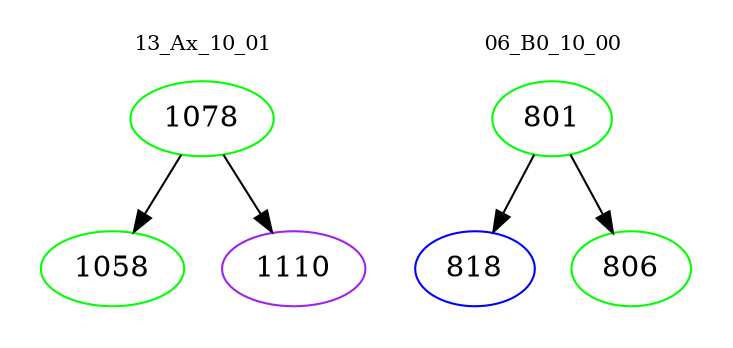 digraph{
subgraph cluster_0 {
color = white
label = "13_Ax_10_01";
fontsize=10;
T0_1078 [label="1078", color="green"]
T0_1078 -> T0_1058 [color="black"]
T0_1058 [label="1058", color="green"]
T0_1078 -> T0_1110 [color="black"]
T0_1110 [label="1110", color="purple"]
}
subgraph cluster_1 {
color = white
label = "06_B0_10_00";
fontsize=10;
T1_801 [label="801", color="green"]
T1_801 -> T1_818 [color="black"]
T1_818 [label="818", color="blue"]
T1_801 -> T1_806 [color="black"]
T1_806 [label="806", color="green"]
}
}
